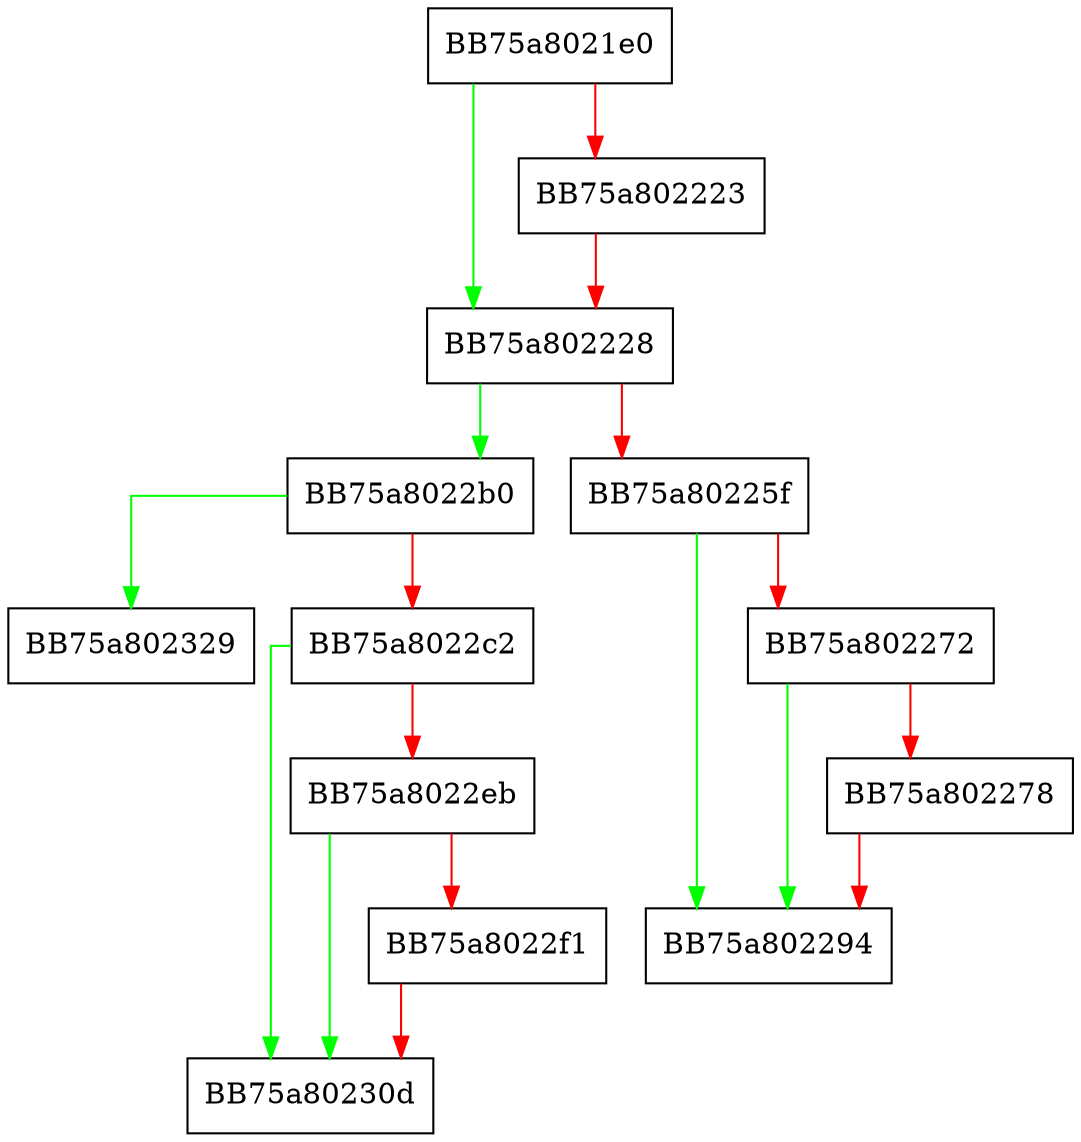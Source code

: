 digraph UfsFileIoView {
  node [shape="box"];
  graph [splines=ortho];
  BB75a8021e0 -> BB75a802228 [color="green"];
  BB75a8021e0 -> BB75a802223 [color="red"];
  BB75a802223 -> BB75a802228 [color="red"];
  BB75a802228 -> BB75a8022b0 [color="green"];
  BB75a802228 -> BB75a80225f [color="red"];
  BB75a80225f -> BB75a802294 [color="green"];
  BB75a80225f -> BB75a802272 [color="red"];
  BB75a802272 -> BB75a802294 [color="green"];
  BB75a802272 -> BB75a802278 [color="red"];
  BB75a802278 -> BB75a802294 [color="red"];
  BB75a8022b0 -> BB75a802329 [color="green"];
  BB75a8022b0 -> BB75a8022c2 [color="red"];
  BB75a8022c2 -> BB75a80230d [color="green"];
  BB75a8022c2 -> BB75a8022eb [color="red"];
  BB75a8022eb -> BB75a80230d [color="green"];
  BB75a8022eb -> BB75a8022f1 [color="red"];
  BB75a8022f1 -> BB75a80230d [color="red"];
}
